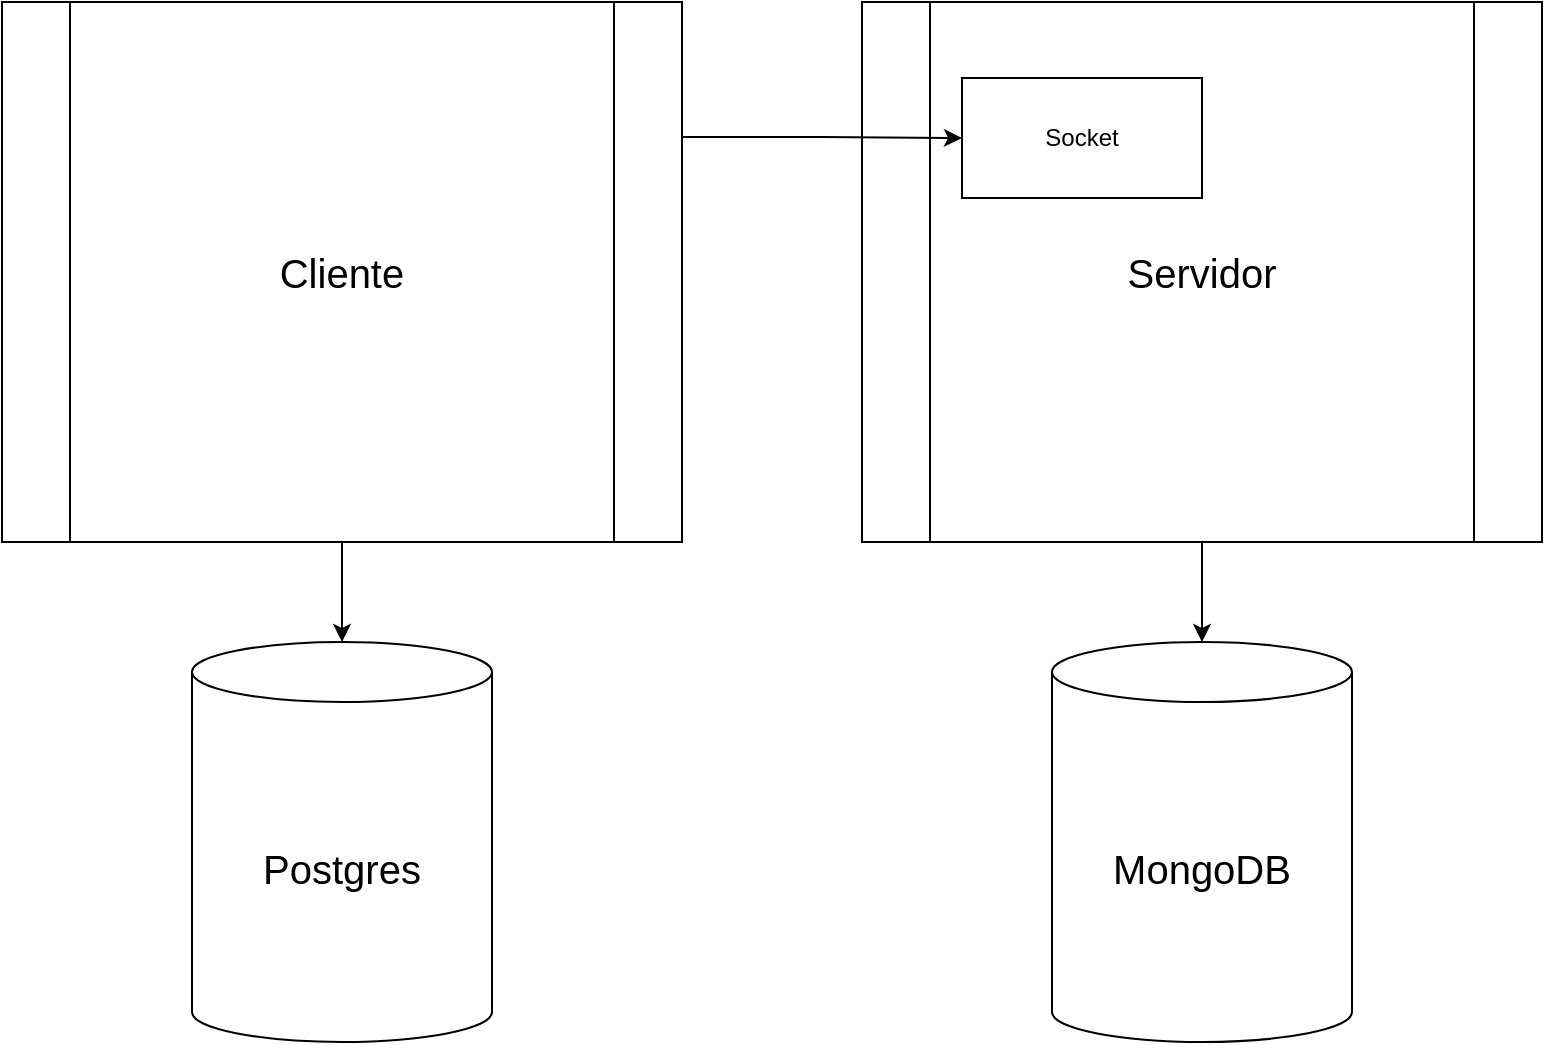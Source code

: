 <mxfile version="22.1.5" type="device">
  <diagram name="Page-1" id="p57yfi8ab-16wlWv7-Oc">
    <mxGraphModel dx="1088" dy="540" grid="1" gridSize="10" guides="1" tooltips="1" connect="1" arrows="1" fold="1" page="1" pageScale="1" pageWidth="850" pageHeight="1100" math="0" shadow="0">
      <root>
        <mxCell id="0" />
        <mxCell id="1" parent="0" />
        <mxCell id="MiACZ_dvXbF9Jr5q8t37-2" value="&lt;font style=&quot;font-size: 20px;&quot;&gt;Servidor&lt;/font&gt;" style="shape=process;whiteSpace=wrap;html=1;backgroundOutline=1;" vertex="1" parent="1">
          <mxGeometry x="480" y="80" width="340" height="270" as="geometry" />
        </mxCell>
        <mxCell id="MiACZ_dvXbF9Jr5q8t37-7" style="edgeStyle=orthogonalEdgeStyle;rounded=0;orthogonalLoop=1;jettySize=auto;html=1;exitX=1;exitY=0.25;exitDx=0;exitDy=0;entryX=0;entryY=0.5;entryDx=0;entryDy=0;" edge="1" parent="1" source="MiACZ_dvXbF9Jr5q8t37-1" target="MiACZ_dvXbF9Jr5q8t37-6">
          <mxGeometry relative="1" as="geometry" />
        </mxCell>
        <mxCell id="MiACZ_dvXbF9Jr5q8t37-1" value="&lt;font style=&quot;font-size: 20px;&quot;&gt;Cliente&lt;/font&gt;" style="shape=process;whiteSpace=wrap;html=1;backgroundOutline=1;" vertex="1" parent="1">
          <mxGeometry x="50" y="80" width="340" height="270" as="geometry" />
        </mxCell>
        <mxCell id="MiACZ_dvXbF9Jr5q8t37-3" value="&lt;font style=&quot;font-size: 20px;&quot;&gt;Postgres&lt;/font&gt;" style="shape=cylinder3;whiteSpace=wrap;html=1;boundedLbl=1;backgroundOutline=1;size=15;" vertex="1" parent="1">
          <mxGeometry x="145" y="400" width="150" height="200" as="geometry" />
        </mxCell>
        <mxCell id="MiACZ_dvXbF9Jr5q8t37-4" value="&lt;font style=&quot;font-size: 20px;&quot;&gt;MongoDB&lt;/font&gt;" style="shape=cylinder3;whiteSpace=wrap;html=1;boundedLbl=1;backgroundOutline=1;size=15;" vertex="1" parent="1">
          <mxGeometry x="575" y="400" width="150" height="200" as="geometry" />
        </mxCell>
        <mxCell id="MiACZ_dvXbF9Jr5q8t37-6" value="Socket" style="rounded=0;whiteSpace=wrap;html=1;" vertex="1" parent="1">
          <mxGeometry x="530" y="118" width="120" height="60" as="geometry" />
        </mxCell>
        <mxCell id="MiACZ_dvXbF9Jr5q8t37-8" style="edgeStyle=orthogonalEdgeStyle;rounded=0;orthogonalLoop=1;jettySize=auto;html=1;exitX=0.5;exitY=1;exitDx=0;exitDy=0;entryX=0.5;entryY=0;entryDx=0;entryDy=0;entryPerimeter=0;" edge="1" parent="1" source="MiACZ_dvXbF9Jr5q8t37-2" target="MiACZ_dvXbF9Jr5q8t37-4">
          <mxGeometry relative="1" as="geometry" />
        </mxCell>
        <mxCell id="MiACZ_dvXbF9Jr5q8t37-10" style="edgeStyle=orthogonalEdgeStyle;rounded=0;orthogonalLoop=1;jettySize=auto;html=1;exitX=0.5;exitY=1;exitDx=0;exitDy=0;entryX=0.5;entryY=0;entryDx=0;entryDy=0;entryPerimeter=0;" edge="1" parent="1" source="MiACZ_dvXbF9Jr5q8t37-1" target="MiACZ_dvXbF9Jr5q8t37-3">
          <mxGeometry relative="1" as="geometry" />
        </mxCell>
      </root>
    </mxGraphModel>
  </diagram>
</mxfile>
